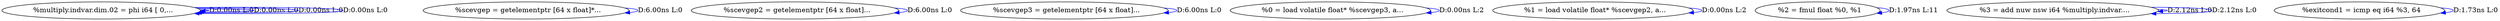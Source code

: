 digraph {
Node0x39ca8b0[label="  %multiply.indvar.dim.02 = phi i64 [ 0,..."];
Node0x39ca8b0 -> Node0x39ca8b0[label="D:0.00ns L:0",color=blue];
Node0x39ca8b0 -> Node0x39ca8b0[label="D:0.00ns L:0",color=blue];
Node0x39ca8b0 -> Node0x39ca8b0[label="D:0.00ns L:0",color=blue];
Node0x39ca8b0 -> Node0x39ca8b0[label="D:0.00ns L:0",color=blue];
Node0x39cba90[label="  %scevgep = getelementptr [64 x float]*..."];
Node0x39cba90 -> Node0x39cba90[label="D:6.00ns L:0",color=blue];
Node0x39cbb70[label="  %scevgep2 = getelementptr [64 x float]..."];
Node0x39cbb70 -> Node0x39cbb70[label="D:6.00ns L:0",color=blue];
Node0x39cbc50[label="  %scevgep3 = getelementptr [64 x float]..."];
Node0x39cbc50 -> Node0x39cbc50[label="D:6.00ns L:0",color=blue];
Node0x39cbd30[label="  %0 = load volatile float* %scevgep3, a..."];
Node0x39cbd30 -> Node0x39cbd30[label="D:0.00ns L:2",color=blue];
Node0x39cbe40[label="  %1 = load volatile float* %scevgep2, a..."];
Node0x39cbe40 -> Node0x39cbe40[label="D:0.00ns L:2",color=blue];
Node0x39cbf20[label="  %2 = fmul float %0, %1"];
Node0x39cbf20 -> Node0x39cbf20[label="D:1.97ns L:11",color=blue];
Node0x39cc110[label="  %3 = add nuw nsw i64 %multiply.indvar...."];
Node0x39cc110 -> Node0x39cc110[label="D:2.12ns L:0",color=blue];
Node0x39cc110 -> Node0x39cc110[label="D:2.12ns L:0",color=blue];
Node0x39cc220[label="  %exitcond1 = icmp eq i64 %3, 64"];
Node0x39cc220 -> Node0x39cc220[label="D:1.73ns L:0",color=blue];
}
